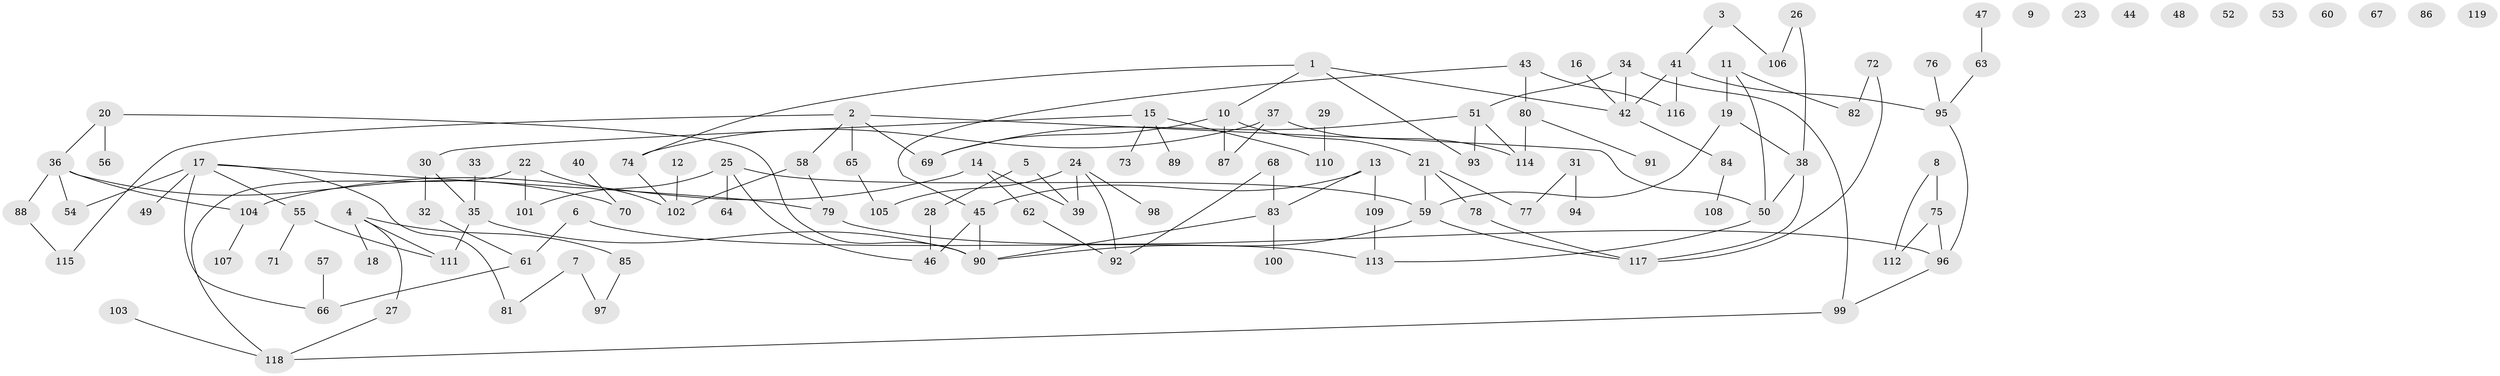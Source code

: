 // Generated by graph-tools (version 1.1) at 2025/49/03/09/25 03:49:08]
// undirected, 119 vertices, 140 edges
graph export_dot {
graph [start="1"]
  node [color=gray90,style=filled];
  1;
  2;
  3;
  4;
  5;
  6;
  7;
  8;
  9;
  10;
  11;
  12;
  13;
  14;
  15;
  16;
  17;
  18;
  19;
  20;
  21;
  22;
  23;
  24;
  25;
  26;
  27;
  28;
  29;
  30;
  31;
  32;
  33;
  34;
  35;
  36;
  37;
  38;
  39;
  40;
  41;
  42;
  43;
  44;
  45;
  46;
  47;
  48;
  49;
  50;
  51;
  52;
  53;
  54;
  55;
  56;
  57;
  58;
  59;
  60;
  61;
  62;
  63;
  64;
  65;
  66;
  67;
  68;
  69;
  70;
  71;
  72;
  73;
  74;
  75;
  76;
  77;
  78;
  79;
  80;
  81;
  82;
  83;
  84;
  85;
  86;
  87;
  88;
  89;
  90;
  91;
  92;
  93;
  94;
  95;
  96;
  97;
  98;
  99;
  100;
  101;
  102;
  103;
  104;
  105;
  106;
  107;
  108;
  109;
  110;
  111;
  112;
  113;
  114;
  115;
  116;
  117;
  118;
  119;
  1 -- 10;
  1 -- 42;
  1 -- 74;
  1 -- 93;
  2 -- 50;
  2 -- 58;
  2 -- 65;
  2 -- 69;
  2 -- 115;
  3 -- 41;
  3 -- 106;
  4 -- 18;
  4 -- 27;
  4 -- 85;
  4 -- 111;
  5 -- 28;
  5 -- 39;
  6 -- 61;
  6 -- 113;
  7 -- 81;
  7 -- 97;
  8 -- 75;
  8 -- 112;
  10 -- 21;
  10 -- 69;
  10 -- 87;
  11 -- 19;
  11 -- 50;
  11 -- 82;
  12 -- 102;
  13 -- 45;
  13 -- 83;
  13 -- 109;
  14 -- 39;
  14 -- 62;
  14 -- 104;
  15 -- 30;
  15 -- 73;
  15 -- 89;
  15 -- 110;
  16 -- 42;
  17 -- 49;
  17 -- 54;
  17 -- 55;
  17 -- 66;
  17 -- 79;
  17 -- 81;
  19 -- 38;
  19 -- 59;
  20 -- 36;
  20 -- 56;
  20 -- 90;
  21 -- 59;
  21 -- 77;
  21 -- 78;
  22 -- 101;
  22 -- 102;
  22 -- 118;
  24 -- 39;
  24 -- 92;
  24 -- 98;
  24 -- 105;
  25 -- 46;
  25 -- 59;
  25 -- 64;
  25 -- 101;
  26 -- 38;
  26 -- 106;
  27 -- 118;
  28 -- 46;
  29 -- 110;
  30 -- 32;
  30 -- 35;
  31 -- 77;
  31 -- 94;
  32 -- 61;
  33 -- 35;
  34 -- 42;
  34 -- 51;
  34 -- 99;
  35 -- 90;
  35 -- 111;
  36 -- 54;
  36 -- 70;
  36 -- 88;
  36 -- 104;
  37 -- 74;
  37 -- 87;
  37 -- 114;
  38 -- 50;
  38 -- 117;
  40 -- 70;
  41 -- 42;
  41 -- 95;
  41 -- 116;
  42 -- 84;
  43 -- 45;
  43 -- 80;
  43 -- 116;
  45 -- 46;
  45 -- 90;
  47 -- 63;
  50 -- 113;
  51 -- 69;
  51 -- 93;
  51 -- 114;
  55 -- 71;
  55 -- 111;
  57 -- 66;
  58 -- 79;
  58 -- 102;
  59 -- 90;
  59 -- 117;
  61 -- 66;
  62 -- 92;
  63 -- 95;
  65 -- 105;
  68 -- 83;
  68 -- 92;
  72 -- 82;
  72 -- 117;
  74 -- 102;
  75 -- 96;
  75 -- 112;
  76 -- 95;
  78 -- 117;
  79 -- 96;
  80 -- 91;
  80 -- 114;
  83 -- 90;
  83 -- 100;
  84 -- 108;
  85 -- 97;
  88 -- 115;
  95 -- 96;
  96 -- 99;
  99 -- 118;
  103 -- 118;
  104 -- 107;
  109 -- 113;
}

